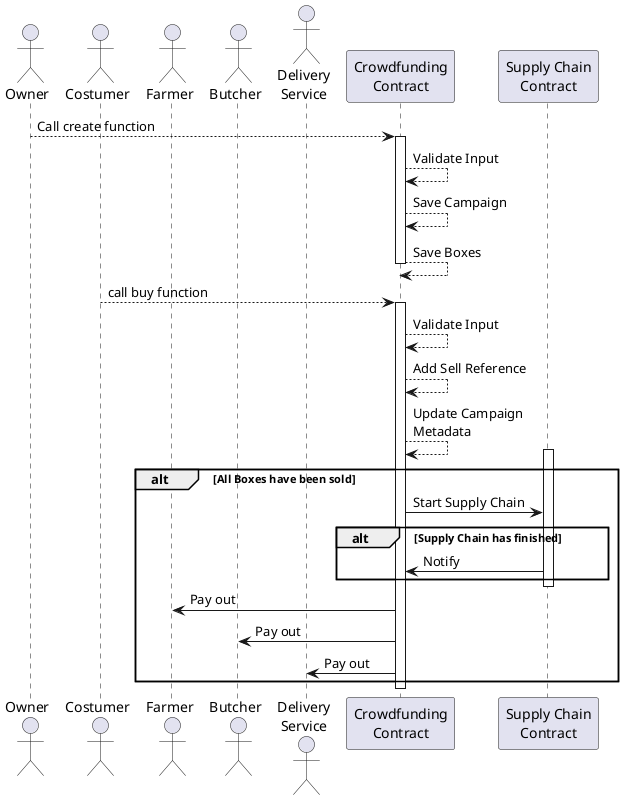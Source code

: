 @startuml
actor Owner as owner
actor Costumer as customer
actor Farmer as farmer
actor Butcher as butcher
actor "Delivery\nService" as delivery
participant "Crowdfunding\nContract" as crowdContract
participant "Supply Chain\nContract" as supplyContract

owner --> crowdContract: Call create function
activate crowdContract
crowdContract --> crowdContract: Validate Input
crowdContract --> crowdContract: Save Campaign
crowdContract --> crowdContract: Save Boxes
deactivate crowdContract

customer --> crowdContract: call buy function
activate crowdContract
crowdContract --> crowdContract: Validate Input
crowdContract --> crowdContract: Add Sell Reference
crowdContract --> crowdContract: Update Campaign\nMetadata

alt All Boxes have been sold
    activate supplyContract
    crowdContract -> supplyContract: Start Supply Chain

    alt Supply Chain has finished
        supplyContract -> crowdContract: Notify
    end
    deactivate supplyContract

    crowdContract -> farmer: Pay out
    crowdContract -> butcher: Pay out
    crowdContract -> delivery: Pay out
end
deactivate crowdContract
@enduml
